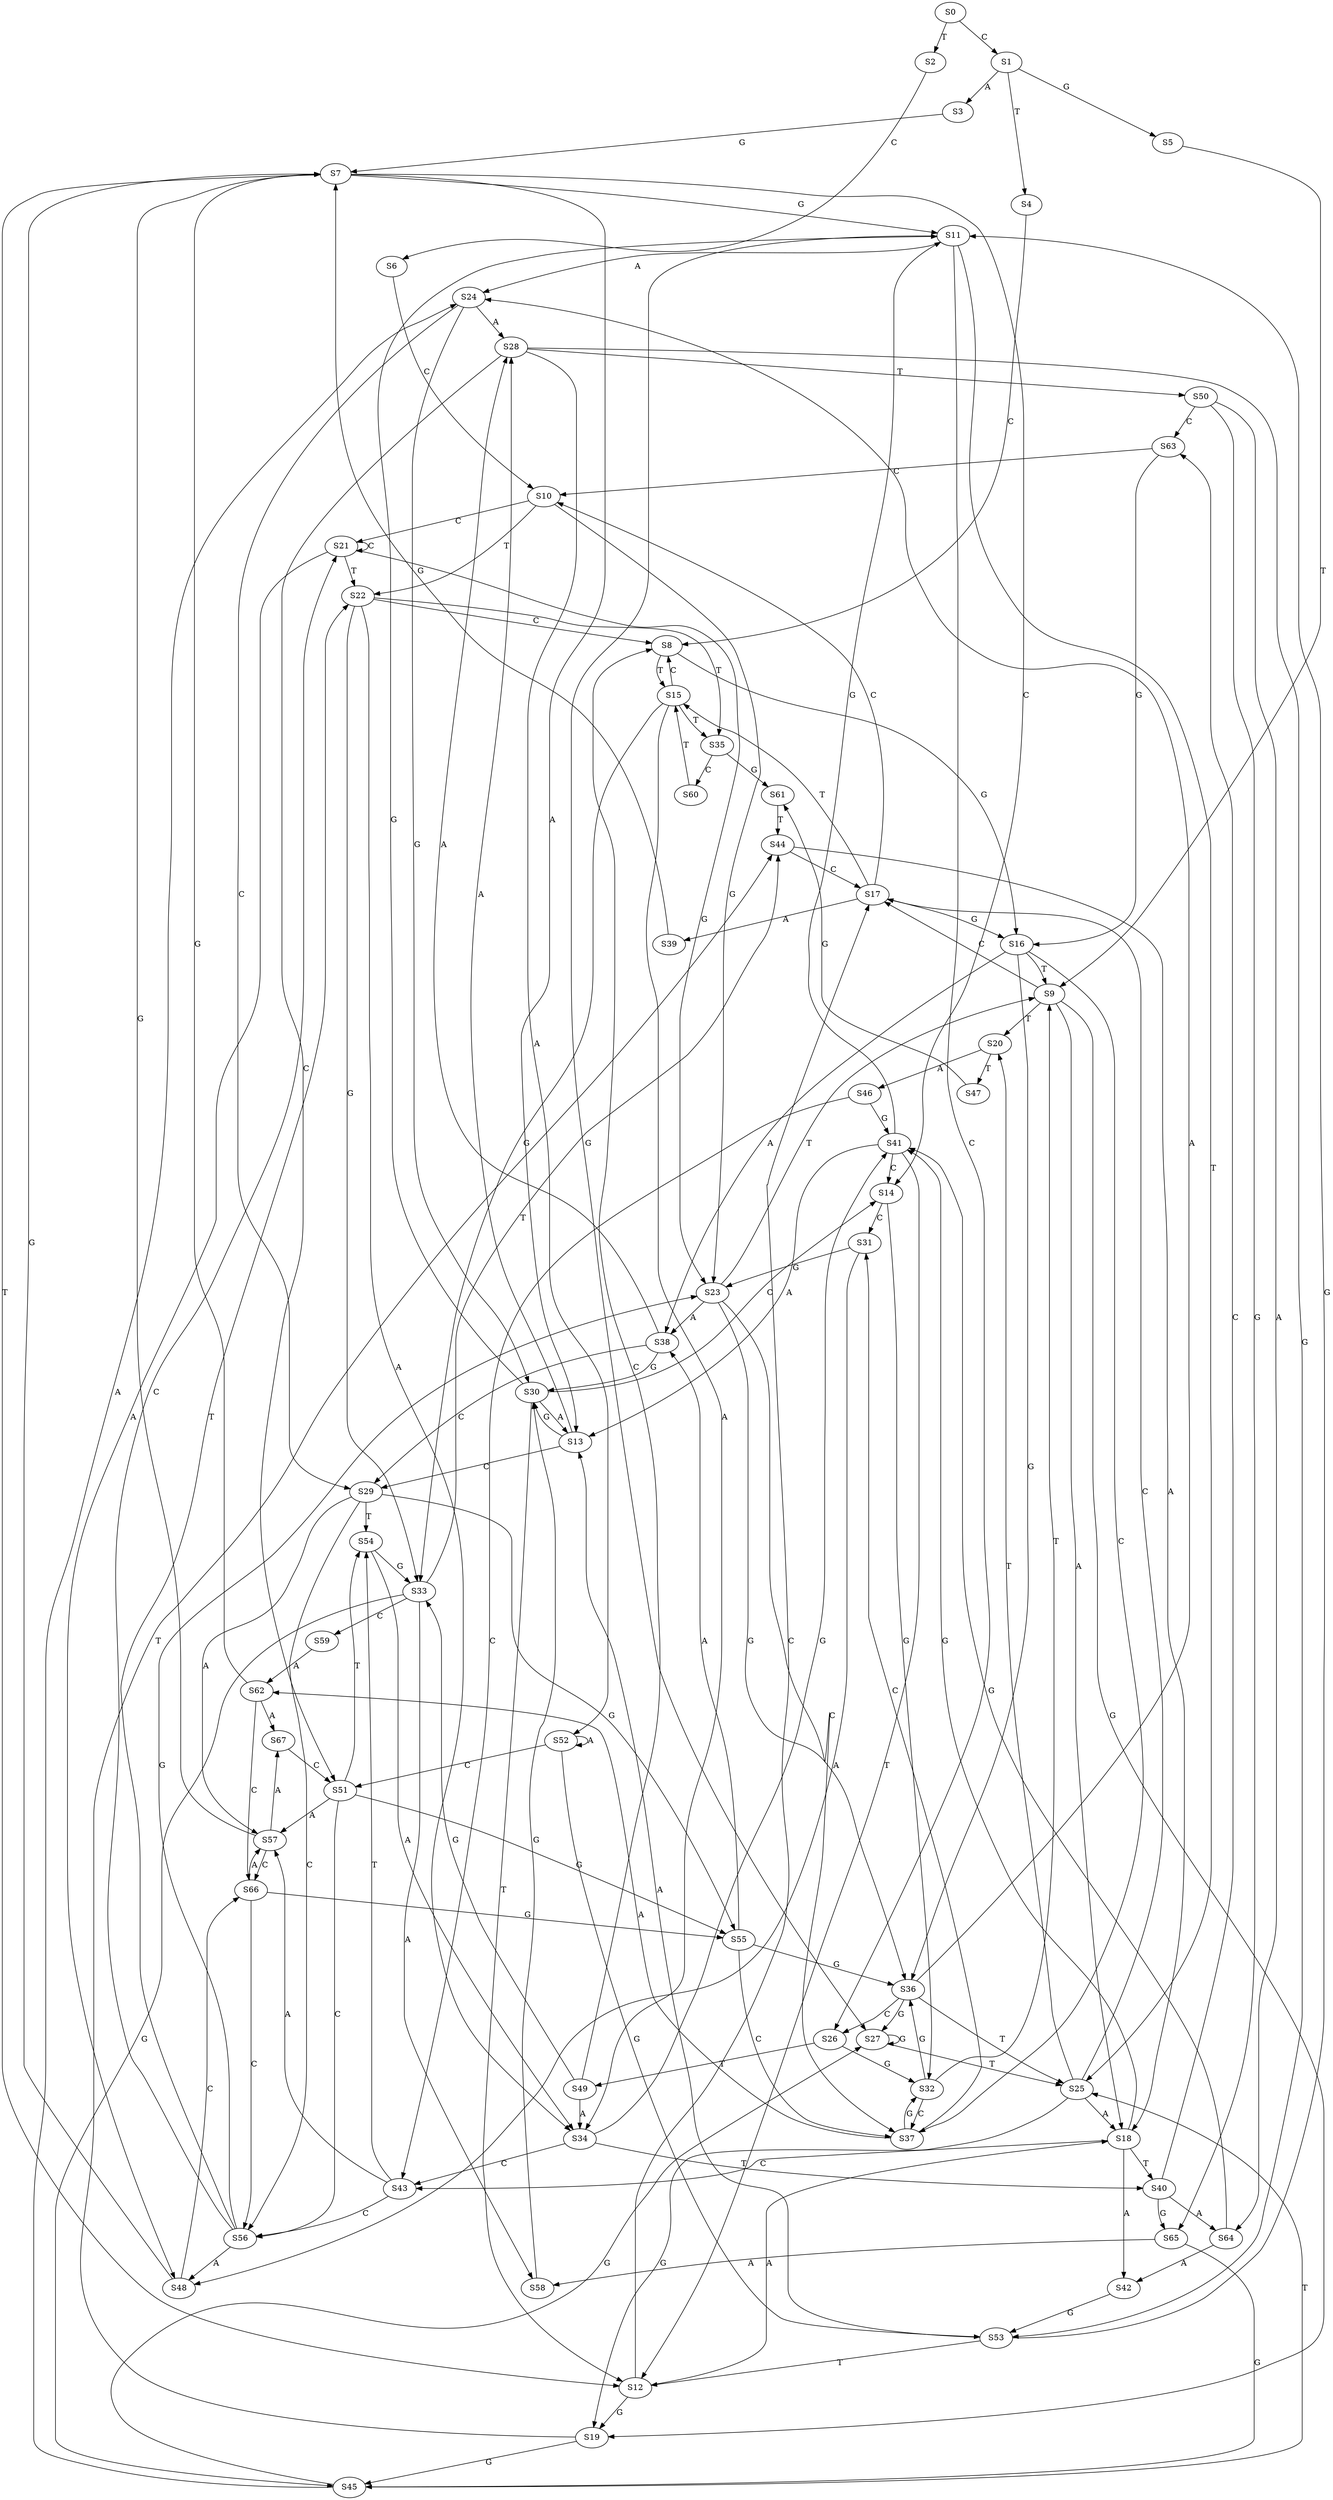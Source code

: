 strict digraph  {
	S0 -> S1 [ label = C ];
	S0 -> S2 [ label = T ];
	S1 -> S3 [ label = A ];
	S1 -> S4 [ label = T ];
	S1 -> S5 [ label = G ];
	S2 -> S6 [ label = C ];
	S3 -> S7 [ label = G ];
	S4 -> S8 [ label = C ];
	S5 -> S9 [ label = T ];
	S6 -> S10 [ label = C ];
	S7 -> S11 [ label = G ];
	S7 -> S12 [ label = T ];
	S7 -> S13 [ label = A ];
	S7 -> S14 [ label = C ];
	S8 -> S15 [ label = T ];
	S8 -> S16 [ label = G ];
	S9 -> S17 [ label = C ];
	S9 -> S18 [ label = A ];
	S9 -> S19 [ label = G ];
	S9 -> S20 [ label = T ];
	S10 -> S21 [ label = C ];
	S10 -> S22 [ label = T ];
	S10 -> S23 [ label = G ];
	S11 -> S24 [ label = A ];
	S11 -> S25 [ label = T ];
	S11 -> S26 [ label = C ];
	S11 -> S27 [ label = G ];
	S12 -> S18 [ label = A ];
	S12 -> S17 [ label = C ];
	S12 -> S19 [ label = G ];
	S13 -> S28 [ label = A ];
	S13 -> S29 [ label = C ];
	S13 -> S30 [ label = G ];
	S14 -> S31 [ label = C ];
	S14 -> S32 [ label = G ];
	S15 -> S33 [ label = G ];
	S15 -> S8 [ label = C ];
	S15 -> S34 [ label = A ];
	S15 -> S35 [ label = T ];
	S16 -> S36 [ label = G ];
	S16 -> S9 [ label = T ];
	S16 -> S37 [ label = C ];
	S16 -> S38 [ label = A ];
	S17 -> S15 [ label = T ];
	S17 -> S16 [ label = G ];
	S17 -> S39 [ label = A ];
	S17 -> S10 [ label = C ];
	S18 -> S40 [ label = T ];
	S18 -> S41 [ label = G ];
	S18 -> S42 [ label = A ];
	S18 -> S43 [ label = C ];
	S19 -> S44 [ label = T ];
	S19 -> S45 [ label = G ];
	S20 -> S46 [ label = A ];
	S20 -> S47 [ label = T ];
	S21 -> S23 [ label = G ];
	S21 -> S21 [ label = C ];
	S21 -> S22 [ label = T ];
	S21 -> S48 [ label = A ];
	S22 -> S34 [ label = A ];
	S22 -> S33 [ label = G ];
	S22 -> S8 [ label = C ];
	S22 -> S35 [ label = T ];
	S23 -> S38 [ label = A ];
	S23 -> S9 [ label = T ];
	S23 -> S36 [ label = G ];
	S23 -> S37 [ label = C ];
	S24 -> S28 [ label = A ];
	S24 -> S29 [ label = C ];
	S24 -> S30 [ label = G ];
	S25 -> S18 [ label = A ];
	S25 -> S19 [ label = G ];
	S25 -> S20 [ label = T ];
	S25 -> S17 [ label = C ];
	S26 -> S49 [ label = T ];
	S26 -> S32 [ label = G ];
	S27 -> S25 [ label = T ];
	S27 -> S27 [ label = G ];
	S28 -> S50 [ label = T ];
	S28 -> S51 [ label = C ];
	S28 -> S52 [ label = A ];
	S28 -> S53 [ label = G ];
	S29 -> S54 [ label = T ];
	S29 -> S55 [ label = G ];
	S29 -> S56 [ label = C ];
	S29 -> S57 [ label = A ];
	S30 -> S12 [ label = T ];
	S30 -> S13 [ label = A ];
	S30 -> S11 [ label = G ];
	S30 -> S14 [ label = C ];
	S31 -> S23 [ label = G ];
	S31 -> S48 [ label = A ];
	S32 -> S36 [ label = G ];
	S32 -> S37 [ label = C ];
	S32 -> S9 [ label = T ];
	S33 -> S58 [ label = A ];
	S33 -> S44 [ label = T ];
	S33 -> S59 [ label = C ];
	S33 -> S45 [ label = G ];
	S34 -> S41 [ label = G ];
	S34 -> S40 [ label = T ];
	S34 -> S43 [ label = C ];
	S35 -> S60 [ label = C ];
	S35 -> S61 [ label = G ];
	S36 -> S24 [ label = A ];
	S36 -> S27 [ label = G ];
	S36 -> S26 [ label = C ];
	S36 -> S25 [ label = T ];
	S37 -> S32 [ label = G ];
	S37 -> S31 [ label = C ];
	S37 -> S62 [ label = A ];
	S38 -> S28 [ label = A ];
	S38 -> S29 [ label = C ];
	S38 -> S30 [ label = G ];
	S39 -> S7 [ label = G ];
	S40 -> S63 [ label = C ];
	S40 -> S64 [ label = A ];
	S40 -> S65 [ label = G ];
	S41 -> S12 [ label = T ];
	S41 -> S13 [ label = A ];
	S41 -> S14 [ label = C ];
	S41 -> S11 [ label = G ];
	S42 -> S53 [ label = G ];
	S43 -> S56 [ label = C ];
	S43 -> S54 [ label = T ];
	S43 -> S57 [ label = A ];
	S44 -> S17 [ label = C ];
	S44 -> S18 [ label = A ];
	S45 -> S25 [ label = T ];
	S45 -> S27 [ label = G ];
	S45 -> S24 [ label = A ];
	S46 -> S43 [ label = C ];
	S46 -> S41 [ label = G ];
	S47 -> S61 [ label = G ];
	S48 -> S7 [ label = G ];
	S48 -> S66 [ label = C ];
	S49 -> S34 [ label = A ];
	S49 -> S8 [ label = C ];
	S49 -> S33 [ label = G ];
	S50 -> S64 [ label = A ];
	S50 -> S63 [ label = C ];
	S50 -> S65 [ label = G ];
	S51 -> S57 [ label = A ];
	S51 -> S56 [ label = C ];
	S51 -> S55 [ label = G ];
	S51 -> S54 [ label = T ];
	S52 -> S53 [ label = G ];
	S52 -> S51 [ label = C ];
	S52 -> S52 [ label = A ];
	S53 -> S12 [ label = T ];
	S53 -> S13 [ label = A ];
	S53 -> S11 [ label = G ];
	S54 -> S34 [ label = A ];
	S54 -> S33 [ label = G ];
	S55 -> S36 [ label = G ];
	S55 -> S38 [ label = A ];
	S55 -> S37 [ label = C ];
	S56 -> S21 [ label = C ];
	S56 -> S48 [ label = A ];
	S56 -> S22 [ label = T ];
	S56 -> S23 [ label = G ];
	S57 -> S7 [ label = G ];
	S57 -> S66 [ label = C ];
	S57 -> S67 [ label = A ];
	S58 -> S30 [ label = G ];
	S59 -> S62 [ label = A ];
	S60 -> S15 [ label = T ];
	S61 -> S44 [ label = T ];
	S62 -> S7 [ label = G ];
	S62 -> S67 [ label = A ];
	S62 -> S66 [ label = C ];
	S63 -> S10 [ label = C ];
	S63 -> S16 [ label = G ];
	S64 -> S41 [ label = G ];
	S64 -> S42 [ label = A ];
	S65 -> S45 [ label = G ];
	S65 -> S58 [ label = A ];
	S66 -> S56 [ label = C ];
	S66 -> S57 [ label = A ];
	S66 -> S55 [ label = G ];
	S67 -> S51 [ label = C ];
}
